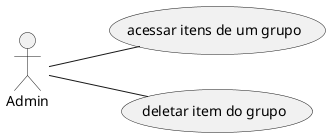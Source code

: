 @startuml
left to right direction
actor Admin
Admin -- (acessar itens de um grupo)
Admin -- (deletar item do grupo)
@enduml